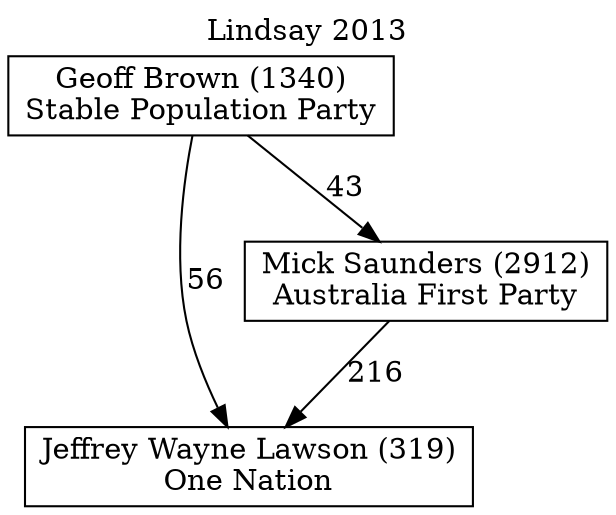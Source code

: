 // House preference flow
digraph "Jeffrey Wayne Lawson (319)_Lindsay_2013" {
	graph [label="Lindsay 2013" labelloc=t mclimit=10]
	node [shape=box]
	"Jeffrey Wayne Lawson (319)" [label="Jeffrey Wayne Lawson (319)
One Nation"]
	"Mick Saunders (2912)" [label="Mick Saunders (2912)
Australia First Party"]
	"Geoff Brown (1340)" [label="Geoff Brown (1340)
Stable Population Party"]
	"Mick Saunders (2912)" -> "Jeffrey Wayne Lawson (319)" [label=216]
	"Geoff Brown (1340)" -> "Mick Saunders (2912)" [label=43]
	"Geoff Brown (1340)" -> "Jeffrey Wayne Lawson (319)" [label=56]
}
